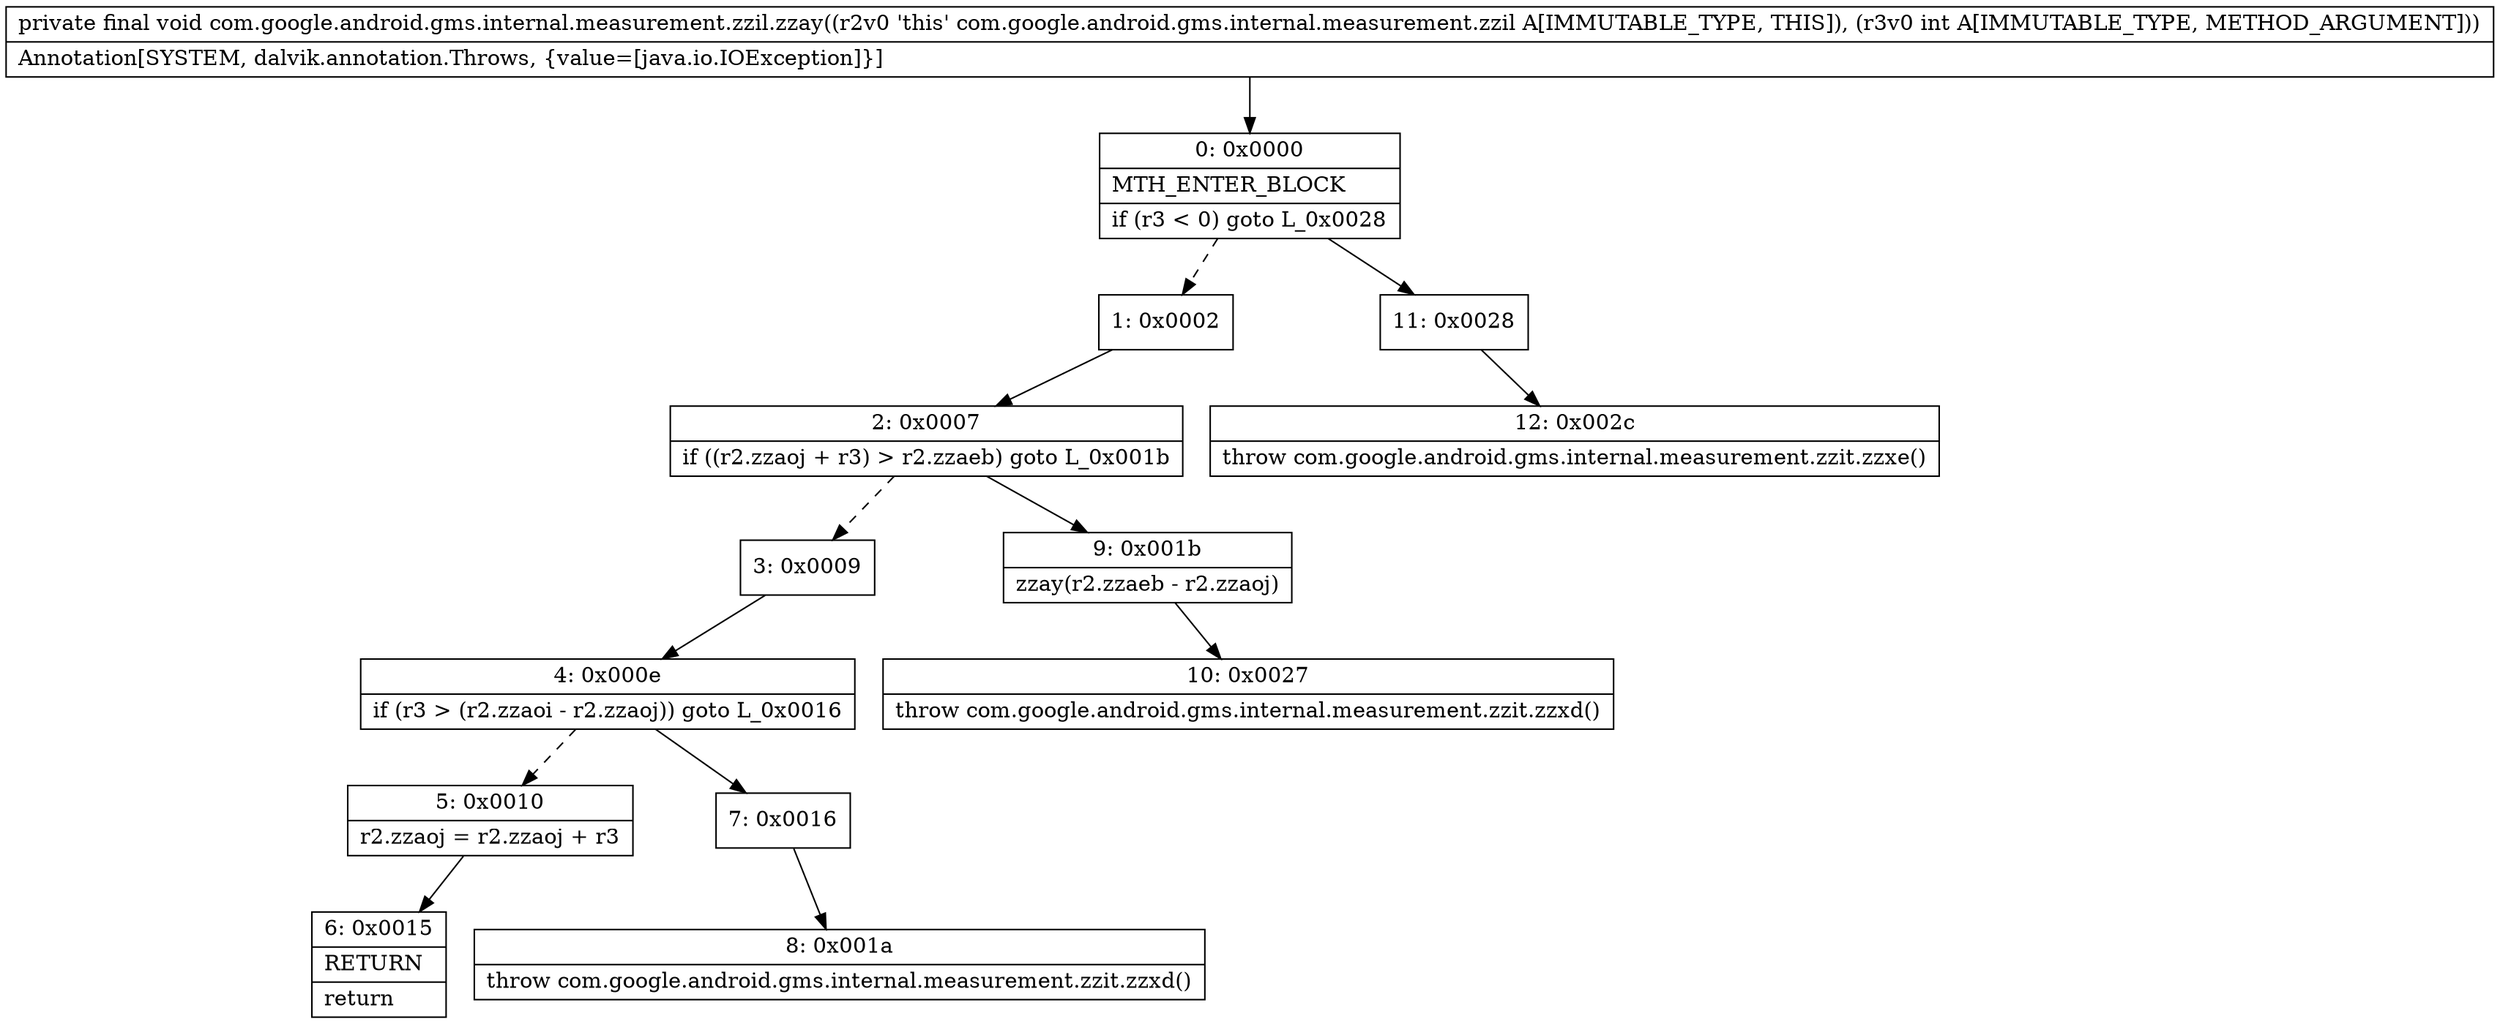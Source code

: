 digraph "CFG forcom.google.android.gms.internal.measurement.zzil.zzay(I)V" {
Node_0 [shape=record,label="{0\:\ 0x0000|MTH_ENTER_BLOCK\l|if (r3 \< 0) goto L_0x0028\l}"];
Node_1 [shape=record,label="{1\:\ 0x0002}"];
Node_2 [shape=record,label="{2\:\ 0x0007|if ((r2.zzaoj + r3) \> r2.zzaeb) goto L_0x001b\l}"];
Node_3 [shape=record,label="{3\:\ 0x0009}"];
Node_4 [shape=record,label="{4\:\ 0x000e|if (r3 \> (r2.zzaoi \- r2.zzaoj)) goto L_0x0016\l}"];
Node_5 [shape=record,label="{5\:\ 0x0010|r2.zzaoj = r2.zzaoj + r3\l}"];
Node_6 [shape=record,label="{6\:\ 0x0015|RETURN\l|return\l}"];
Node_7 [shape=record,label="{7\:\ 0x0016}"];
Node_8 [shape=record,label="{8\:\ 0x001a|throw com.google.android.gms.internal.measurement.zzit.zzxd()\l}"];
Node_9 [shape=record,label="{9\:\ 0x001b|zzay(r2.zzaeb \- r2.zzaoj)\l}"];
Node_10 [shape=record,label="{10\:\ 0x0027|throw com.google.android.gms.internal.measurement.zzit.zzxd()\l}"];
Node_11 [shape=record,label="{11\:\ 0x0028}"];
Node_12 [shape=record,label="{12\:\ 0x002c|throw com.google.android.gms.internal.measurement.zzit.zzxe()\l}"];
MethodNode[shape=record,label="{private final void com.google.android.gms.internal.measurement.zzil.zzay((r2v0 'this' com.google.android.gms.internal.measurement.zzil A[IMMUTABLE_TYPE, THIS]), (r3v0 int A[IMMUTABLE_TYPE, METHOD_ARGUMENT]))  | Annotation[SYSTEM, dalvik.annotation.Throws, \{value=[java.io.IOException]\}]\l}"];
MethodNode -> Node_0;
Node_0 -> Node_1[style=dashed];
Node_0 -> Node_11;
Node_1 -> Node_2;
Node_2 -> Node_3[style=dashed];
Node_2 -> Node_9;
Node_3 -> Node_4;
Node_4 -> Node_5[style=dashed];
Node_4 -> Node_7;
Node_5 -> Node_6;
Node_7 -> Node_8;
Node_9 -> Node_10;
Node_11 -> Node_12;
}

